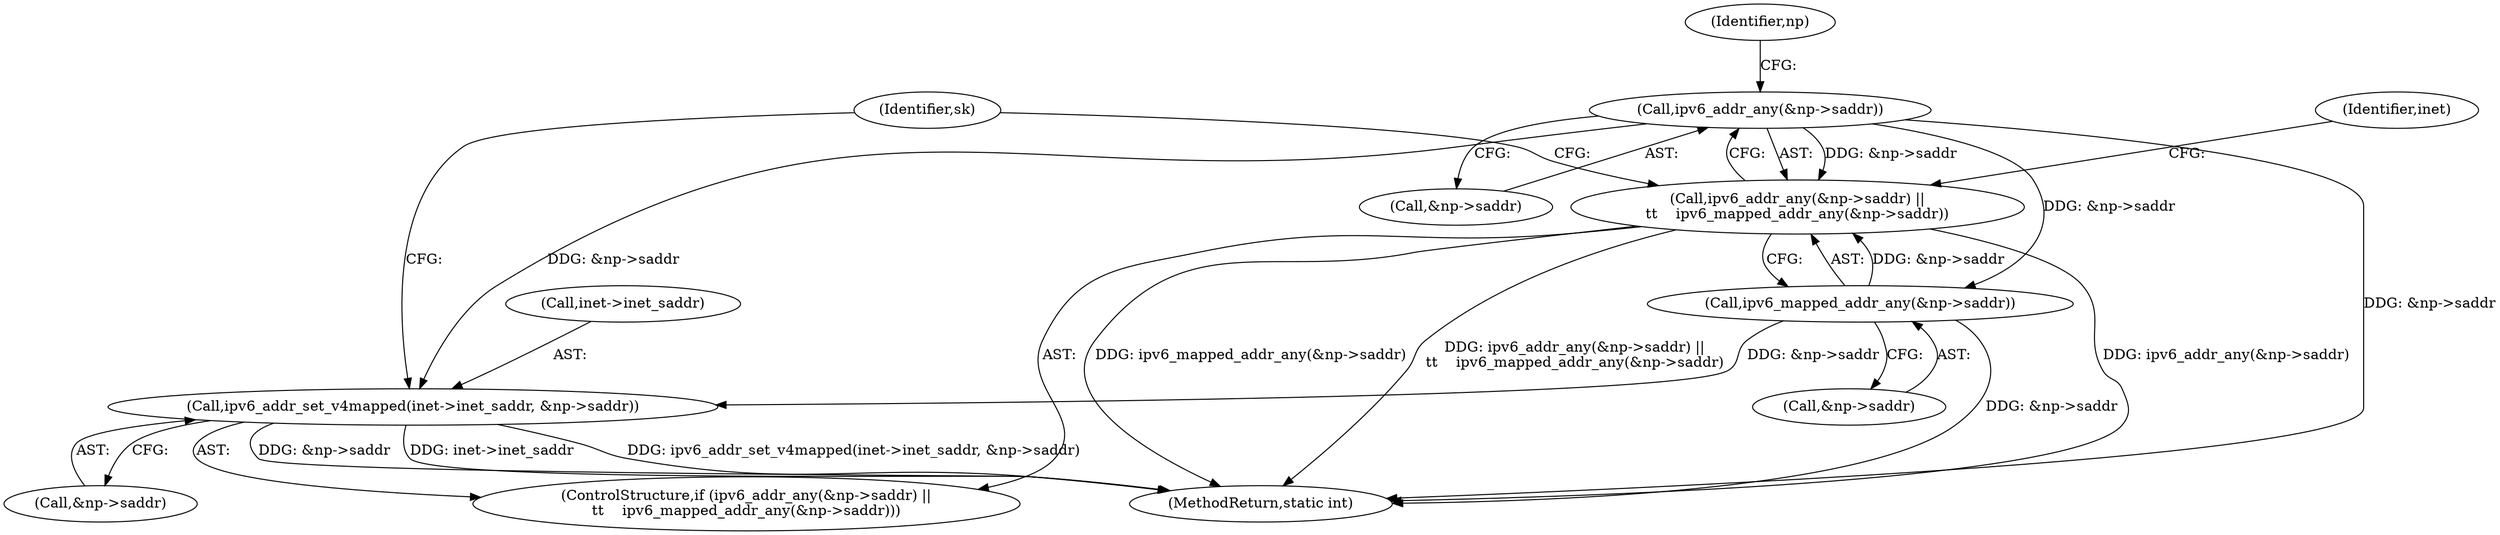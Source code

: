 digraph "0_linux_45f6fad84cc305103b28d73482b344d7f5b76f39_4@pointer" {
"1000302" [label="(Call,ipv6_addr_any(&np->saddr))"];
"1000301" [label="(Call,ipv6_addr_any(&np->saddr) ||\n\t\t    ipv6_mapped_addr_any(&np->saddr))"];
"1000307" [label="(Call,ipv6_mapped_addr_any(&np->saddr))"];
"1000312" [label="(Call,ipv6_addr_set_v4mapped(inet->inet_saddr, &np->saddr))"];
"1000301" [label="(Call,ipv6_addr_any(&np->saddr) ||\n\t\t    ipv6_mapped_addr_any(&np->saddr))"];
"1000302" [label="(Call,ipv6_addr_any(&np->saddr))"];
"1000600" [label="(MethodReturn,static int)"];
"1000316" [label="(Call,&np->saddr)"];
"1000310" [label="(Identifier,np)"];
"1000307" [label="(Call,ipv6_mapped_addr_any(&np->saddr))"];
"1000300" [label="(ControlStructure,if (ipv6_addr_any(&np->saddr) ||\n\t\t    ipv6_mapped_addr_any(&np->saddr)))"];
"1000303" [label="(Call,&np->saddr)"];
"1000314" [label="(Identifier,inet)"];
"1000312" [label="(Call,ipv6_addr_set_v4mapped(inet->inet_saddr, &np->saddr))"];
"1000313" [label="(Call,inet->inet_saddr)"];
"1000325" [label="(Identifier,sk)"];
"1000308" [label="(Call,&np->saddr)"];
"1000302" -> "1000301"  [label="AST: "];
"1000302" -> "1000303"  [label="CFG: "];
"1000303" -> "1000302"  [label="AST: "];
"1000310" -> "1000302"  [label="CFG: "];
"1000301" -> "1000302"  [label="CFG: "];
"1000302" -> "1000600"  [label="DDG: &np->saddr"];
"1000302" -> "1000301"  [label="DDG: &np->saddr"];
"1000302" -> "1000307"  [label="DDG: &np->saddr"];
"1000302" -> "1000312"  [label="DDG: &np->saddr"];
"1000301" -> "1000300"  [label="AST: "];
"1000301" -> "1000307"  [label="CFG: "];
"1000307" -> "1000301"  [label="AST: "];
"1000314" -> "1000301"  [label="CFG: "];
"1000325" -> "1000301"  [label="CFG: "];
"1000301" -> "1000600"  [label="DDG: ipv6_mapped_addr_any(&np->saddr)"];
"1000301" -> "1000600"  [label="DDG: ipv6_addr_any(&np->saddr) ||\n\t\t    ipv6_mapped_addr_any(&np->saddr)"];
"1000301" -> "1000600"  [label="DDG: ipv6_addr_any(&np->saddr)"];
"1000307" -> "1000301"  [label="DDG: &np->saddr"];
"1000307" -> "1000308"  [label="CFG: "];
"1000308" -> "1000307"  [label="AST: "];
"1000307" -> "1000600"  [label="DDG: &np->saddr"];
"1000307" -> "1000312"  [label="DDG: &np->saddr"];
"1000312" -> "1000300"  [label="AST: "];
"1000312" -> "1000316"  [label="CFG: "];
"1000313" -> "1000312"  [label="AST: "];
"1000316" -> "1000312"  [label="AST: "];
"1000325" -> "1000312"  [label="CFG: "];
"1000312" -> "1000600"  [label="DDG: ipv6_addr_set_v4mapped(inet->inet_saddr, &np->saddr)"];
"1000312" -> "1000600"  [label="DDG: &np->saddr"];
"1000312" -> "1000600"  [label="DDG: inet->inet_saddr"];
}
